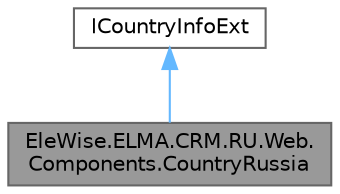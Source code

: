 digraph "EleWise.ELMA.CRM.RU.Web.Components.CountryRussia"
{
 // LATEX_PDF_SIZE
  bgcolor="transparent";
  edge [fontname=Helvetica,fontsize=10,labelfontname=Helvetica,labelfontsize=10];
  node [fontname=Helvetica,fontsize=10,shape=box,height=0.2,width=0.4];
  Node1 [id="Node000001",label="EleWise.ELMA.CRM.RU.Web.\lComponents.CountryRussia",height=0.2,width=0.4,color="gray40", fillcolor="grey60", style="filled", fontcolor="black",tooltip="Компонент для страны Российская Федерация"];
  Node2 -> Node1 [id="edge1_Node000001_Node000002",dir="back",color="steelblue1",style="solid",tooltip=" "];
  Node2 [id="Node000002",label="ICountryInfoExt",height=0.2,width=0.4,color="gray40", fillcolor="white", style="filled",tooltip=" "];
}
